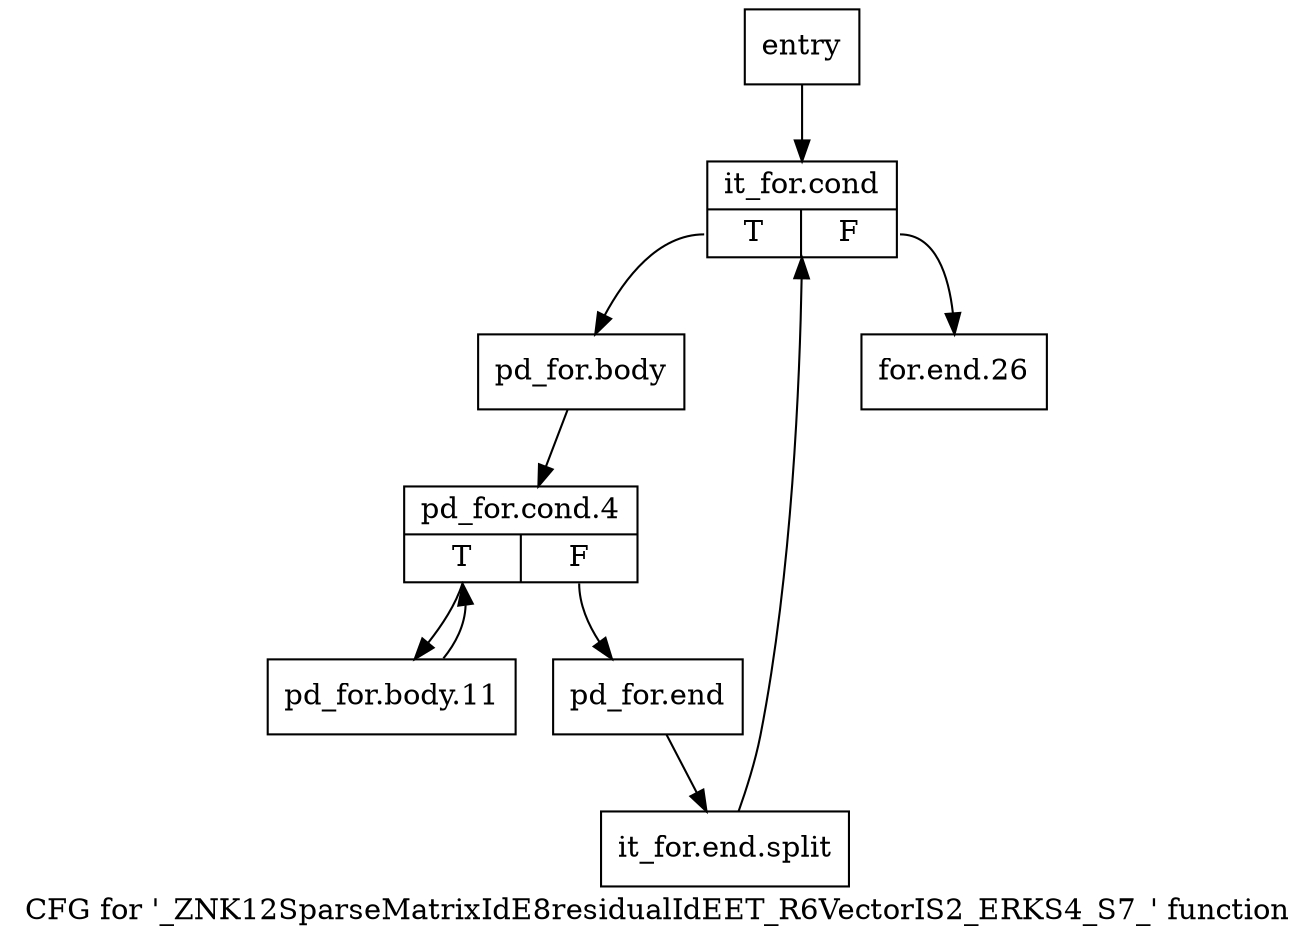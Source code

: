 digraph "CFG for '_ZNK12SparseMatrixIdE8residualIdEET_R6VectorIS2_ERKS4_S7_' function" {
	label="CFG for '_ZNK12SparseMatrixIdE8residualIdEET_R6VectorIS2_ERKS4_S7_' function";

	Node0x7198280 [shape=record,label="{entry}"];
	Node0x7198280 -> Node0x71982d0;
	Node0x71982d0 [shape=record,label="{it_for.cond|{<s0>T|<s1>F}}"];
	Node0x71982d0:s0 -> Node0x7198320;
	Node0x71982d0:s1 -> Node0x7198460;
	Node0x7198320 [shape=record,label="{pd_for.body}"];
	Node0x7198320 -> Node0x7198370;
	Node0x7198370 [shape=record,label="{pd_for.cond.4|{<s0>T|<s1>F}}"];
	Node0x7198370:s0 -> Node0x71983c0;
	Node0x7198370:s1 -> Node0x7198410;
	Node0x71983c0 [shape=record,label="{pd_for.body.11}"];
	Node0x71983c0 -> Node0x7198370;
	Node0x7198410 [shape=record,label="{pd_for.end}"];
	Node0x7198410 -> Node0xb16d3d0;
	Node0xb16d3d0 [shape=record,label="{it_for.end.split}"];
	Node0xb16d3d0 -> Node0x71982d0;
	Node0x7198460 [shape=record,label="{for.end.26}"];
}
